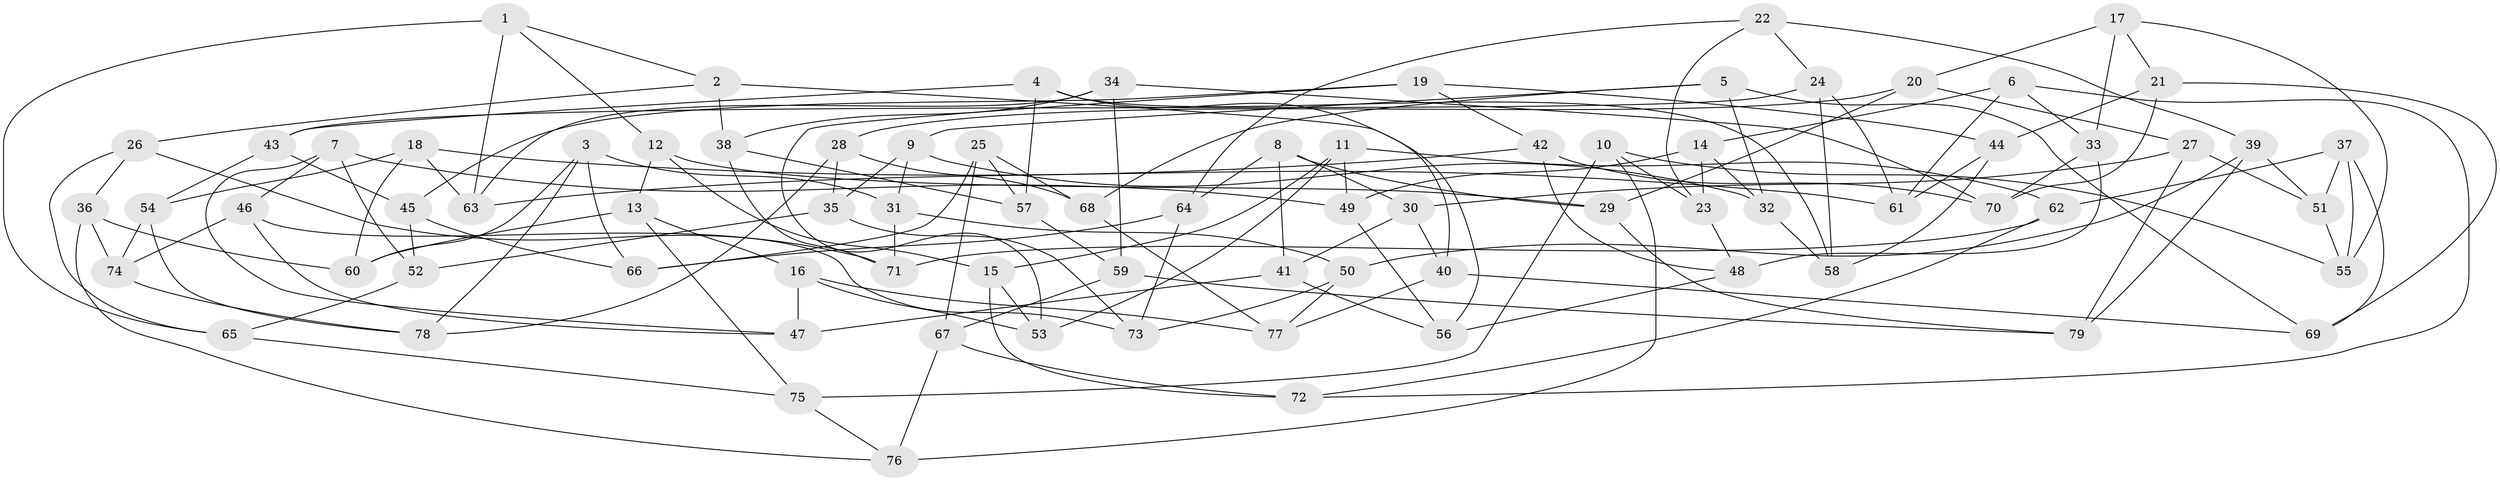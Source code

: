 // coarse degree distribution, {4: 0.2127659574468085, 6: 0.44680851063829785, 5: 0.2127659574468085, 3: 0.1276595744680851}
// Generated by graph-tools (version 1.1) at 2025/52/02/27/25 19:52:31]
// undirected, 79 vertices, 158 edges
graph export_dot {
graph [start="1"]
  node [color=gray90,style=filled];
  1;
  2;
  3;
  4;
  5;
  6;
  7;
  8;
  9;
  10;
  11;
  12;
  13;
  14;
  15;
  16;
  17;
  18;
  19;
  20;
  21;
  22;
  23;
  24;
  25;
  26;
  27;
  28;
  29;
  30;
  31;
  32;
  33;
  34;
  35;
  36;
  37;
  38;
  39;
  40;
  41;
  42;
  43;
  44;
  45;
  46;
  47;
  48;
  49;
  50;
  51;
  52;
  53;
  54;
  55;
  56;
  57;
  58;
  59;
  60;
  61;
  62;
  63;
  64;
  65;
  66;
  67;
  68;
  69;
  70;
  71;
  72;
  73;
  74;
  75;
  76;
  77;
  78;
  79;
  1 -- 12;
  1 -- 63;
  1 -- 2;
  1 -- 65;
  2 -- 56;
  2 -- 38;
  2 -- 26;
  3 -- 31;
  3 -- 66;
  3 -- 78;
  3 -- 60;
  4 -- 57;
  4 -- 43;
  4 -- 58;
  4 -- 40;
  5 -- 69;
  5 -- 32;
  5 -- 68;
  5 -- 9;
  6 -- 14;
  6 -- 33;
  6 -- 72;
  6 -- 61;
  7 -- 47;
  7 -- 49;
  7 -- 52;
  7 -- 46;
  8 -- 29;
  8 -- 41;
  8 -- 64;
  8 -- 30;
  9 -- 35;
  9 -- 32;
  9 -- 31;
  10 -- 55;
  10 -- 75;
  10 -- 76;
  10 -- 23;
  11 -- 49;
  11 -- 53;
  11 -- 15;
  11 -- 62;
  12 -- 29;
  12 -- 13;
  12 -- 15;
  13 -- 75;
  13 -- 16;
  13 -- 60;
  14 -- 23;
  14 -- 49;
  14 -- 32;
  15 -- 72;
  15 -- 53;
  16 -- 47;
  16 -- 77;
  16 -- 53;
  17 -- 21;
  17 -- 33;
  17 -- 55;
  17 -- 20;
  18 -- 61;
  18 -- 60;
  18 -- 63;
  18 -- 54;
  19 -- 53;
  19 -- 44;
  19 -- 45;
  19 -- 42;
  20 -- 29;
  20 -- 28;
  20 -- 27;
  21 -- 44;
  21 -- 70;
  21 -- 69;
  22 -- 24;
  22 -- 64;
  22 -- 23;
  22 -- 39;
  23 -- 48;
  24 -- 58;
  24 -- 43;
  24 -- 61;
  25 -- 57;
  25 -- 68;
  25 -- 67;
  25 -- 66;
  26 -- 36;
  26 -- 65;
  26 -- 71;
  27 -- 51;
  27 -- 30;
  27 -- 79;
  28 -- 35;
  28 -- 68;
  28 -- 78;
  29 -- 79;
  30 -- 40;
  30 -- 41;
  31 -- 71;
  31 -- 50;
  32 -- 58;
  33 -- 48;
  33 -- 70;
  34 -- 38;
  34 -- 63;
  34 -- 70;
  34 -- 59;
  35 -- 73;
  35 -- 52;
  36 -- 60;
  36 -- 76;
  36 -- 74;
  37 -- 62;
  37 -- 55;
  37 -- 51;
  37 -- 69;
  38 -- 57;
  38 -- 71;
  39 -- 79;
  39 -- 50;
  39 -- 51;
  40 -- 69;
  40 -- 77;
  41 -- 56;
  41 -- 47;
  42 -- 48;
  42 -- 63;
  42 -- 70;
  43 -- 45;
  43 -- 54;
  44 -- 61;
  44 -- 58;
  45 -- 66;
  45 -- 52;
  46 -- 74;
  46 -- 73;
  46 -- 47;
  48 -- 56;
  49 -- 56;
  50 -- 73;
  50 -- 77;
  51 -- 55;
  52 -- 65;
  54 -- 74;
  54 -- 78;
  57 -- 59;
  59 -- 79;
  59 -- 67;
  62 -- 72;
  62 -- 71;
  64 -- 66;
  64 -- 73;
  65 -- 75;
  67 -- 72;
  67 -- 76;
  68 -- 77;
  74 -- 78;
  75 -- 76;
}
